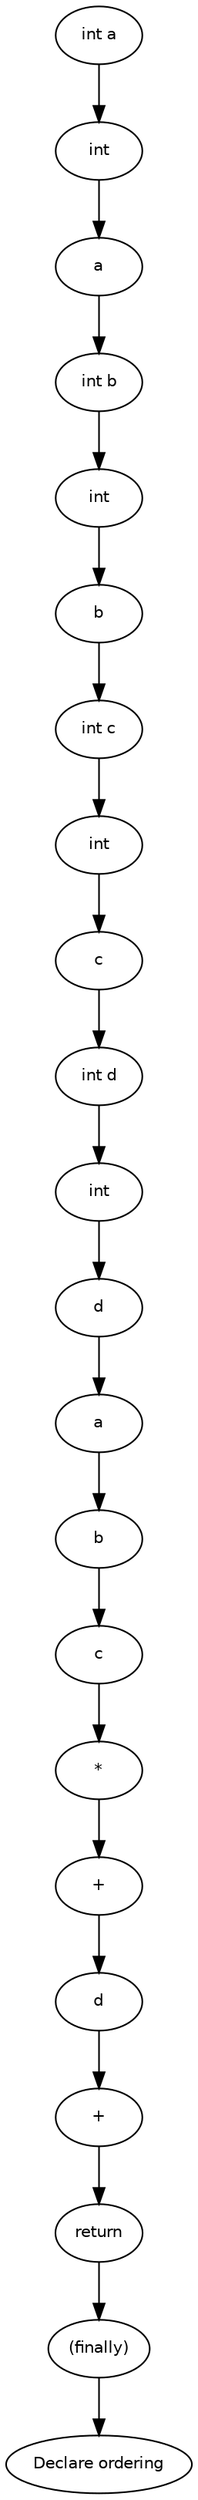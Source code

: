 digraph ordering {
  19 [
    label = b,
    fontname = Helvetica,
    fontsize = 10
  ];
  18 [
    label = "*",
    fontname = Helvetica,
    fontsize = 10
  ];
  17 [
    label = a,
    fontname = Helvetica,
    fontsize = 10
  ];
  16 [
    label = "+",
    fontname = Helvetica,
    fontsize = 10
  ];
  15 [
    label = "+",
    fontname = Helvetica,
    fontsize = 10
  ];
  14 [
    label = return,
    fontname = Helvetica,
    fontsize = 10
  ];
  13 [
    label = d,
    fontname = Helvetica,
    fontsize = 10
  ];
  12 [
    label = int,
    fontname = Helvetica,
    fontsize = 10
  ];
  11 [
    label = "int d",
    fontname = Helvetica,
    fontsize = 10
  ];
  10 [
    label = c,
    fontname = Helvetica,
    fontsize = 10
  ];
  9 [
    label = int,
    fontname = Helvetica,
    fontsize = 10
  ];
  8 [
    label = "int c",
    fontname = Helvetica,
    fontsize = 10
  ];
  7 [
    label = b,
    fontname = Helvetica,
    fontsize = 10
  ];
  6 [
    label = int,
    fontname = Helvetica,
    fontsize = 10
  ];
  5 [
    label = "int b",
    fontname = Helvetica,
    fontsize = 10
  ];
  4 [
    label = a,
    fontname = Helvetica,
    fontsize = 10
  ];
  3 [
    label = int,
    fontname = Helvetica,
    fontsize = 10
  ];
  2 [
    label = "int a",
    fontname = Helvetica,
    fontsize = 10
  ];
  1 [
    label = "(finally)",
    fontname = Helvetica,
    fontsize = 10
  ];
  0 [
    label = "Declare ordering",
    fontname = Helvetica,
    fontsize = 10
  ];
  21 [
    label = d,
    fontname = Helvetica,
    fontsize = 10
  ];
  20 [
    label = c,
    fontname = Helvetica,
    fontsize = 10
  ];
  16 -> 21 [
    label = ""
  ];
  2 -> 3 [
    label = ""
  ];
  18 -> 16 [
    label = ""
  ];
  7 -> 8 [
    label = ""
  ];
  6 -> 7 [
    label = ""
  ];
  20 -> 18 [
    label = ""
  ];
  5 -> 6 [
    label = ""
  ];
  19 -> 20 [
    label = ""
  ];
  4 -> 5 [
    label = ""
  ];
  14 -> 1 [
    label = ""
  ];
  15 -> 14 [
    label = ""
  ];
  10 -> 11 [
    label = ""
  ];
  21 -> 15 [
    label = ""
  ];
  9 -> 10 [
    label = ""
  ];
  8 -> 9 [
    label = ""
  ];
  1 -> 0 [
    label = ""
  ];
  12 -> 13 [
    label = ""
  ];
  17 -> 19 [
    label = ""
  ];
  3 -> 4 [
    label = ""
  ];
  11 -> 12 [
    label = ""
  ];
  13 -> 17 [
    label = ""
  ];
}
